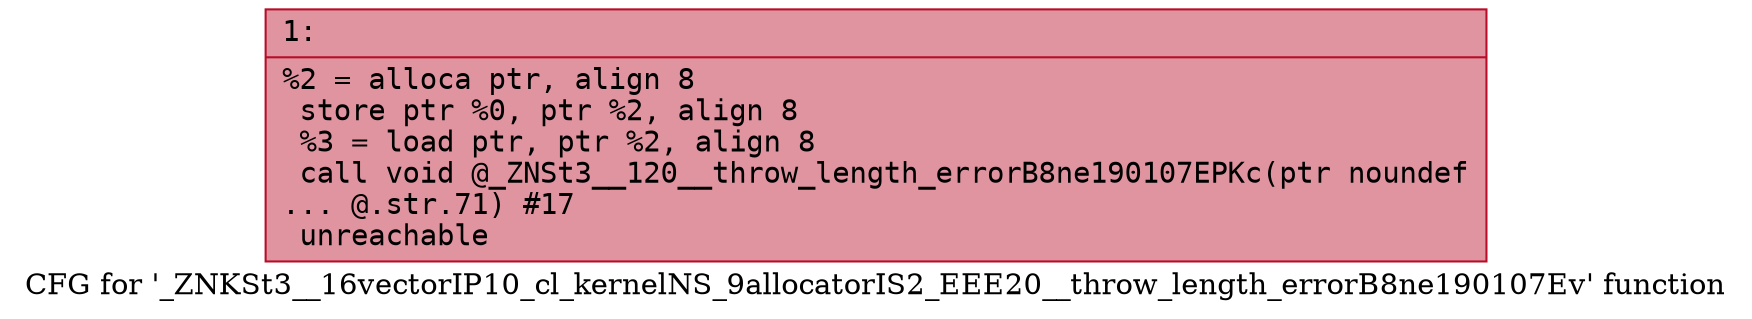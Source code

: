 digraph "CFG for '_ZNKSt3__16vectorIP10_cl_kernelNS_9allocatorIS2_EEE20__throw_length_errorB8ne190107Ev' function" {
	label="CFG for '_ZNKSt3__16vectorIP10_cl_kernelNS_9allocatorIS2_EEE20__throw_length_errorB8ne190107Ev' function";

	Node0x600000d3db80 [shape=record,color="#b70d28ff", style=filled, fillcolor="#b70d2870" fontname="Courier",label="{1:\l|  %2 = alloca ptr, align 8\l  store ptr %0, ptr %2, align 8\l  %3 = load ptr, ptr %2, align 8\l  call void @_ZNSt3__120__throw_length_errorB8ne190107EPKc(ptr noundef\l... @.str.71) #17\l  unreachable\l}"];
}

